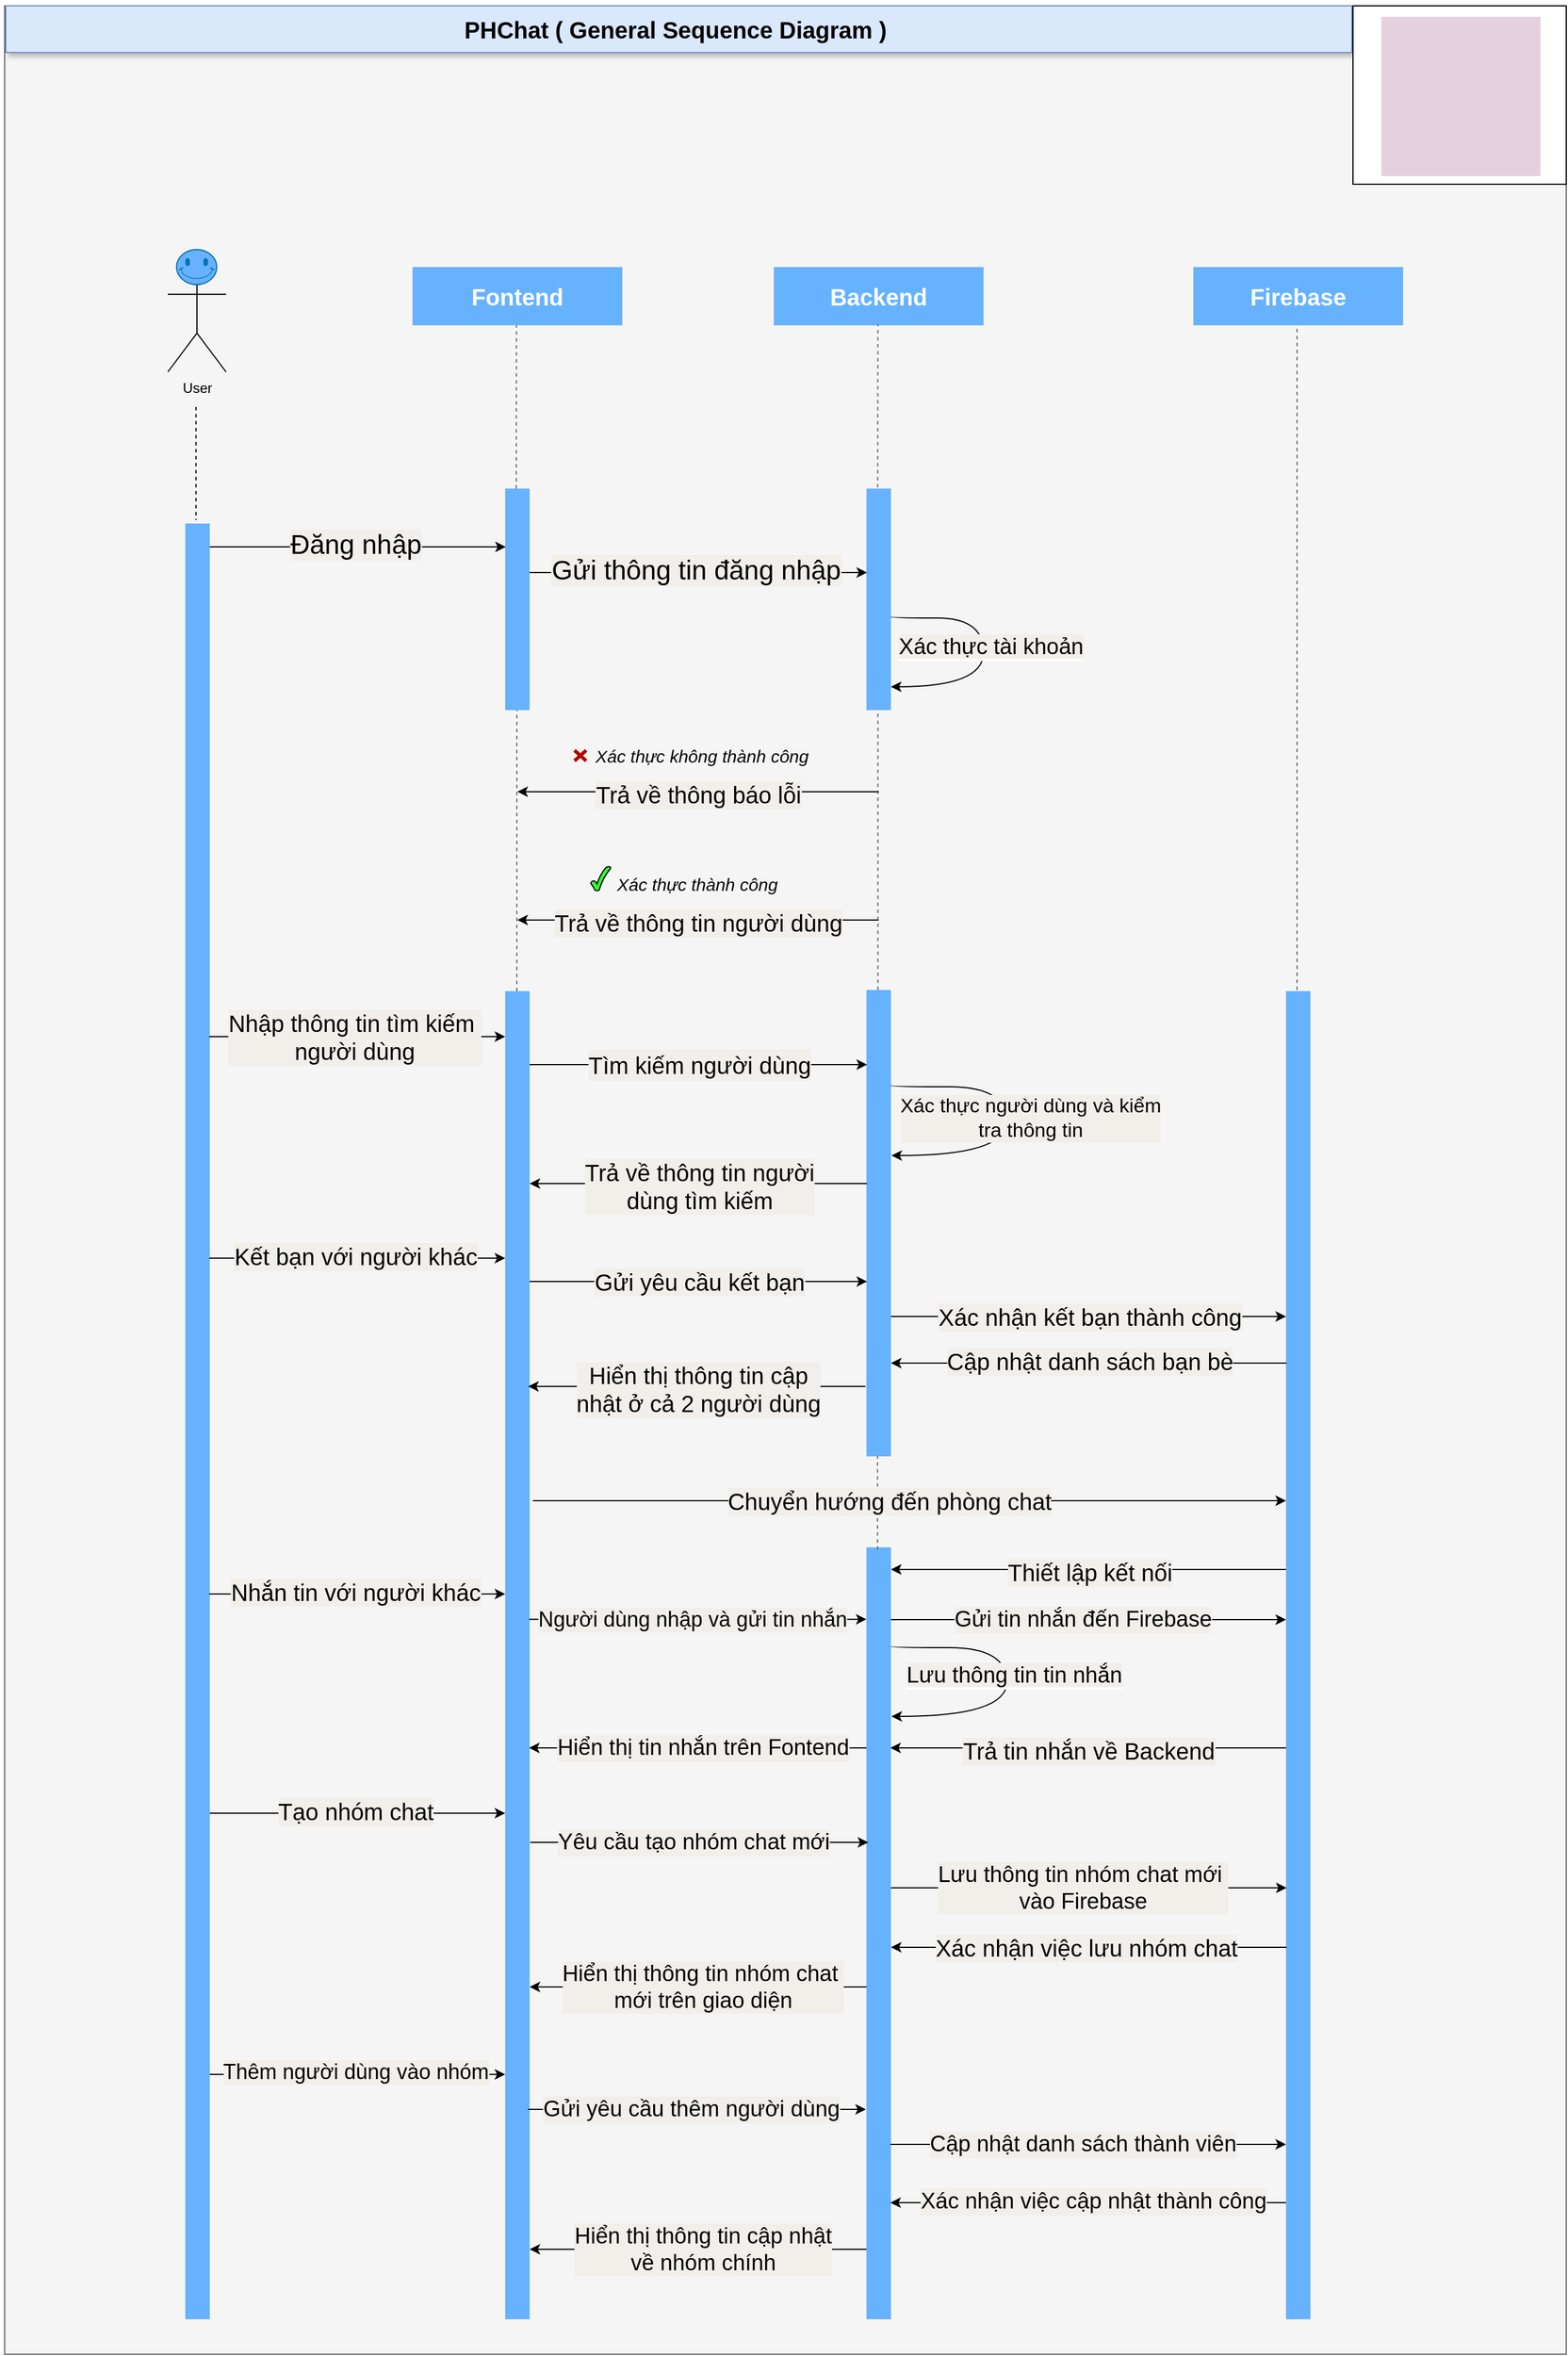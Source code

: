 <mxfile version="24.8.3">
  <diagram name="Page-1" id="2YBvvXClWsGukQMizWep">
    <mxGraphModel dx="3850" dy="1591" grid="0" gridSize="10" guides="1" tooltips="1" connect="1" arrows="1" fold="1" page="1" pageScale="1" pageWidth="850" pageHeight="1100" math="0" shadow="0">
      <root>
        <mxCell id="0" />
        <mxCell id="1" parent="0" />
        <mxCell id="v8VGOVytLQ8regFW3jZ1-139" value="" style="rounded=0;whiteSpace=wrap;html=1;strokeColor=#66B2FF;" parent="1" vertex="1">
          <mxGeometry x="350" y="800" width="440" height="240" as="geometry" />
        </mxCell>
        <mxCell id="v8VGOVytLQ8regFW3jZ1-137" value="" style="verticalLabelPosition=bottom;verticalAlign=top;html=1;shape=mxgraph.basic.patternFillRect;fillStyle=diag;step=5;fillStrokeWidth=0.2;fillStrokeColor=#dddddd;fillColor=#1ba1e2;fontColor=#ffffff;strokeColor=#006EAF;" parent="1" vertex="1">
          <mxGeometry x="340" y="800" width="450" height="240" as="geometry" />
        </mxCell>
        <mxCell id="v8VGOVytLQ8regFW3jZ1-112" value="" style="verticalLabelPosition=bottom;verticalAlign=top;html=1;shape=mxgraph.basic.patternFillRect;fillStyle=diag;step=5;fillStrokeWidth=0.2;fillStrokeColor=#dddddd;strokeWidth=2;strokeColor=#66B2FF;" parent="1" vertex="1">
          <mxGeometry x="310" y="800" width="510" height="240" as="geometry" />
        </mxCell>
        <mxCell id="v8VGOVytLQ8regFW3jZ1-55" value="" style="endArrow=classic;html=1;rounded=0;" parent="1" edge="1">
          <mxGeometry width="50" height="50" relative="1" as="geometry">
            <mxPoint x="419" y="1480" as="sourcePoint" />
            <mxPoint x="1069.5" y="1480.0" as="targetPoint" />
            <Array as="points">
              <mxPoint x="630" y="1480" />
              <mxPoint x="870" y="1480" />
            </Array>
          </mxGeometry>
        </mxCell>
        <mxCell id="v8VGOVytLQ8regFW3jZ1-56" value="Gửi yêu cầu chat" style="edgeLabel;html=1;align=center;verticalAlign=middle;resizable=0;points=[];fontSize=25;labelBackgroundColor=#F2EEEA;horizontal=1;" parent="v8VGOVytLQ8regFW3jZ1-55" vertex="1" connectable="0">
          <mxGeometry x="-0.008" y="2" relative="1" as="geometry">
            <mxPoint x="-20" as="offset" />
          </mxGeometry>
        </mxCell>
        <mxCell id="v8VGOVytLQ8regFW3jZ1-1" value="" style="rounded=0;whiteSpace=wrap;html=1;fillColor=#f5f5f5;fontColor=#333333;strokeColor=#666666;" parent="1" vertex="1">
          <mxGeometry x="-30" y="196" width="1340" height="2014" as="geometry" />
        </mxCell>
        <mxCell id="v8VGOVytLQ8regFW3jZ1-2" value="User" style="shape=umlActor;verticalLabelPosition=bottom;verticalAlign=top;html=1;outlineConnect=0;" parent="1" vertex="1">
          <mxGeometry x="110" y="410" width="50" height="100" as="geometry" />
        </mxCell>
        <mxCell id="v8VGOVytLQ8regFW3jZ1-3" value="&lt;font style=&quot;font-size: 20px;&quot; color=&quot;#ffffff&quot;&gt;&lt;b&gt;Fontend&lt;/b&gt;&lt;/font&gt;" style="rounded=0;whiteSpace=wrap;html=1;fillColor=#66B2FF;strokeColor=none;" parent="1" vertex="1">
          <mxGeometry x="320" y="420" width="180" height="50" as="geometry" />
        </mxCell>
        <mxCell id="v8VGOVytLQ8regFW3jZ1-4" value="&lt;font style=&quot;font-size: 20px;&quot; color=&quot;#ffffff&quot;&gt;&lt;b&gt;Backend&lt;/b&gt;&lt;/font&gt;" style="rounded=0;whiteSpace=wrap;html=1;strokeColor=none;fillColor=#66B2FF;" parent="1" vertex="1">
          <mxGeometry x="630" y="420" width="180" height="50" as="geometry" />
        </mxCell>
        <mxCell id="v8VGOVytLQ8regFW3jZ1-5" value="&lt;font size=&quot;1&quot; color=&quot;#ffffff&quot;&gt;&lt;b style=&quot;font-size: 20px;&quot;&gt;Firebase&lt;/b&gt;&lt;/font&gt;" style="rounded=0;whiteSpace=wrap;html=1;fillColor=#66B2FF;strokeColor=none;" parent="1" vertex="1">
          <mxGeometry x="990" y="420" width="180" height="50" as="geometry" />
        </mxCell>
        <mxCell id="v8VGOVytLQ8regFW3jZ1-6" value="" style="endArrow=none;dashed=1;html=1;rounded=0;" parent="1" edge="1">
          <mxGeometry width="50" height="50" relative="1" as="geometry">
            <mxPoint x="134.17" y="540.002" as="sourcePoint" />
            <mxPoint x="134.17" y="637" as="targetPoint" />
          </mxGeometry>
        </mxCell>
        <mxCell id="v8VGOVytLQ8regFW3jZ1-7" value="" style="html=1;points=[[0,0,0,0,5],[0,1,0,0,-5],[1,0,0,0,5],[1,1,0,0,-5]];perimeter=orthogonalPerimeter;outlineConnect=0;targetShapes=umlLifeline;portConstraint=eastwest;newEdgeStyle={&quot;curved&quot;:0,&quot;rounded&quot;:0};fillColor=#66B2FF;fontColor=#ffffff;strokeColor=none;" parent="1" vertex="1">
          <mxGeometry x="125" y="640" width="21" height="1540" as="geometry" />
        </mxCell>
        <mxCell id="v8VGOVytLQ8regFW3jZ1-8" value="" style="endArrow=none;dashed=1;html=1;rounded=0;fillColor=#f5f5f5;strokeColor=#666666;" parent="1" edge="1">
          <mxGeometry width="50" height="50" relative="1" as="geometry">
            <mxPoint x="409" y="610" as="sourcePoint" />
            <mxPoint x="409.17" y="470" as="targetPoint" />
          </mxGeometry>
        </mxCell>
        <mxCell id="v8VGOVytLQ8regFW3jZ1-10" value="" style="html=1;points=[[0,0,0,0,5],[0,1,0,0,-5],[1,0,0,0,5],[1,1,0,0,-5]];perimeter=orthogonalPerimeter;outlineConnect=0;targetShapes=umlLifeline;portConstraint=eastwest;newEdgeStyle={&quot;curved&quot;:0,&quot;rounded&quot;:0};fillColor=#66B2FF;strokeColor=none;" parent="1" vertex="1">
          <mxGeometry x="709.5" y="610" width="21" height="190" as="geometry" />
        </mxCell>
        <mxCell id="v8VGOVytLQ8regFW3jZ1-11" value="" style="endArrow=none;dashed=1;html=1;rounded=0;fillColor=#f5f5f5;strokeColor=#666666;" parent="1" edge="1">
          <mxGeometry width="50" height="50" relative="1" as="geometry">
            <mxPoint x="719.17" y="609" as="sourcePoint" />
            <mxPoint x="719.34" y="469" as="targetPoint" />
          </mxGeometry>
        </mxCell>
        <mxCell id="v8VGOVytLQ8regFW3jZ1-12" value="" style="html=1;points=[[0,0,0,0,5],[0,1,0,0,-5],[1,0,0,0,5],[1,1,0,0,-5]];perimeter=orthogonalPerimeter;outlineConnect=0;targetShapes=umlLifeline;portConstraint=eastwest;newEdgeStyle={&quot;curved&quot;:0,&quot;rounded&quot;:0};fillColor=#66B2FF;strokeColor=none;" parent="1" vertex="1">
          <mxGeometry x="399.5" y="610" width="21" height="190" as="geometry" />
        </mxCell>
        <mxCell id="v8VGOVytLQ8regFW3jZ1-14" value="&lt;font style=&quot;font-size: 20px;&quot;&gt;&lt;b&gt;PHChat (&amp;nbsp;&lt;/b&gt;&lt;b&gt;General&amp;nbsp;&lt;/b&gt;&lt;b&gt;Sequence Diagram )&amp;nbsp;&lt;/b&gt;&lt;/font&gt;" style="rounded=0;whiteSpace=wrap;html=1;shadow=1;strokeColor=#6c8ebf;fillColor=#dae8fc;" parent="1" vertex="1">
          <mxGeometry x="-29" y="196" width="1155" height="40" as="geometry" />
        </mxCell>
        <mxCell id="v8VGOVytLQ8regFW3jZ1-18" value="" style="html=1;points=[[0,0,0,0,5],[0,1,0,0,-5],[1,0,0,0,5],[1,1,0,0,-5]];perimeter=orthogonalPerimeter;outlineConnect=0;targetShapes=umlLifeline;portConstraint=eastwest;newEdgeStyle={&quot;curved&quot;:0,&quot;rounded&quot;:0};fillColor=#66B2FF;strokeColor=none;" parent="1" vertex="1">
          <mxGeometry x="399.5" y="1041" width="21" height="730" as="geometry" />
        </mxCell>
        <mxCell id="v8VGOVytLQ8regFW3jZ1-19" value="" style="html=1;points=[[0,0,0,0,5],[0,1,0,0,-5],[1,0,0,0,5],[1,1,0,0,-5]];perimeter=orthogonalPerimeter;outlineConnect=0;targetShapes=umlLifeline;portConstraint=eastwest;newEdgeStyle={&quot;curved&quot;:0,&quot;rounded&quot;:0};fillColor=#66B2FF;strokeColor=none;" parent="1" vertex="1">
          <mxGeometry x="709.5" y="1040" width="21" height="400" as="geometry" />
        </mxCell>
        <mxCell id="v8VGOVytLQ8regFW3jZ1-20" value="" style="html=1;points=[[0,0,0,0,5],[0,1,0,0,-5],[1,0,0,0,5],[1,1,0,0,-5]];perimeter=orthogonalPerimeter;outlineConnect=0;targetShapes=umlLifeline;portConstraint=eastwest;newEdgeStyle={&quot;curved&quot;:0,&quot;rounded&quot;:0};fillColor=#66B2FF;strokeColor=none;" parent="1" vertex="1">
          <mxGeometry x="1069.5" y="1041" width="21" height="730" as="geometry" />
        </mxCell>
        <mxCell id="v8VGOVytLQ8regFW3jZ1-21" value="" style="endArrow=none;dashed=1;html=1;rounded=0;fillColor=#f5f5f5;strokeColor=#666666;entryX=0.5;entryY=1;entryDx=0;entryDy=0;" parent="1" edge="1">
          <mxGeometry width="50" height="50" relative="1" as="geometry">
            <mxPoint x="1079" y="1040" as="sourcePoint" />
            <mxPoint x="1079" y="470" as="targetPoint" />
          </mxGeometry>
        </mxCell>
        <mxCell id="v8VGOVytLQ8regFW3jZ1-22" value="" style="endArrow=none;dashed=1;html=1;rounded=0;fillColor=#f5f5f5;strokeColor=#666666;" parent="1" source="v8VGOVytLQ8regFW3jZ1-19" edge="1">
          <mxGeometry width="50" height="50" relative="1" as="geometry">
            <mxPoint x="719" y="1020" as="sourcePoint" />
            <mxPoint x="719.34" y="800" as="targetPoint" />
          </mxGeometry>
        </mxCell>
        <mxCell id="v8VGOVytLQ8regFW3jZ1-24" value="" style="endArrow=none;dashed=1;html=1;rounded=0;fillColor=#f5f5f5;strokeColor=#666666;" parent="1" source="v8VGOVytLQ8regFW3jZ1-18" edge="1">
          <mxGeometry width="50" height="50" relative="1" as="geometry">
            <mxPoint x="410" y="980" as="sourcePoint" />
            <mxPoint x="409.51" y="800" as="targetPoint" />
          </mxGeometry>
        </mxCell>
        <mxCell id="v8VGOVytLQ8regFW3jZ1-25" value="" style="verticalLabelPosition=bottom;verticalAlign=top;html=1;shape=mxgraph.basic.smiley;fillColor=#66B2FF;fontColor=#ffffff;strokeColor=#006EAF;" parent="1" vertex="1">
          <mxGeometry x="117.5" y="405" width="34.5" height="30" as="geometry" />
        </mxCell>
        <mxCell id="v8VGOVytLQ8regFW3jZ1-30" value="" style="endArrow=classic;html=1;rounded=0;" parent="1" edge="1">
          <mxGeometry width="50" height="50" relative="1" as="geometry">
            <mxPoint x="146" y="660" as="sourcePoint" />
            <mxPoint x="400" y="660" as="targetPoint" />
          </mxGeometry>
        </mxCell>
        <mxCell id="v8VGOVytLQ8regFW3jZ1-31" value="Đăng nhập" style="edgeLabel;html=1;align=center;verticalAlign=middle;resizable=0;points=[];fontSize=23;labelBackgroundColor=#F2EEEA;horizontal=1;" parent="v8VGOVytLQ8regFW3jZ1-30" vertex="1" connectable="0">
          <mxGeometry x="-0.008" y="2" relative="1" as="geometry">
            <mxPoint x="-1" as="offset" />
          </mxGeometry>
        </mxCell>
        <mxCell id="v8VGOVytLQ8regFW3jZ1-34" value="" style="endArrow=classic;html=1;rounded=0;" parent="1" edge="1">
          <mxGeometry width="50" height="50" relative="1" as="geometry">
            <mxPoint x="420.5" y="682" as="sourcePoint" />
            <mxPoint x="710" y="682" as="targetPoint" />
          </mxGeometry>
        </mxCell>
        <mxCell id="v8VGOVytLQ8regFW3jZ1-35" value="Gửi thông tin đăng nhập" style="edgeLabel;html=1;align=center;verticalAlign=middle;resizable=0;points=[];fontSize=23;labelBackgroundColor=#F2EEEA;horizontal=1;" parent="v8VGOVytLQ8regFW3jZ1-34" vertex="1" connectable="0">
          <mxGeometry x="-0.008" y="2" relative="1" as="geometry">
            <mxPoint x="-1" as="offset" />
          </mxGeometry>
        </mxCell>
        <mxCell id="v8VGOVytLQ8regFW3jZ1-44" value="" style="endArrow=classic;html=1;rounded=0;edgeStyle=orthogonalEdgeStyle;curved=1;" parent="1" target="v8VGOVytLQ8regFW3jZ1-10" edge="1">
          <mxGeometry width="50" height="50" relative="1" as="geometry">
            <mxPoint x="730.5" y="720" as="sourcePoint" />
            <mxPoint x="900" y="780" as="targetPoint" />
            <Array as="points">
              <mxPoint x="810" y="721" />
              <mxPoint x="810" y="780" />
            </Array>
          </mxGeometry>
        </mxCell>
        <mxCell id="v8VGOVytLQ8regFW3jZ1-46" value="Text" style="edgeLabel;html=1;align=center;verticalAlign=middle;resizable=0;points=[];" parent="v8VGOVytLQ8regFW3jZ1-44" vertex="1" connectable="0">
          <mxGeometry x="-0.038" y="-1" relative="1" as="geometry">
            <mxPoint as="offset" />
          </mxGeometry>
        </mxCell>
        <mxCell id="v8VGOVytLQ8regFW3jZ1-47" value="&lt;span style=&quot;background-color: rgb(242, 238, 234); font-size: 19px;&quot;&gt;Xác thực tài khoản&lt;/span&gt;" style="edgeLabel;html=1;align=center;verticalAlign=middle;resizable=0;points=[];fontSize=19;" parent="v8VGOVytLQ8regFW3jZ1-44" vertex="1" connectable="0">
          <mxGeometry x="-0.053" relative="1" as="geometry">
            <mxPoint x="6" y="2" as="offset" />
          </mxGeometry>
        </mxCell>
        <mxCell id="v8VGOVytLQ8regFW3jZ1-48" value="" style="endArrow=classic;html=1;rounded=0;" parent="1" edge="1">
          <mxGeometry width="50" height="50" relative="1" as="geometry">
            <mxPoint x="720" y="870" as="sourcePoint" />
            <mxPoint x="410" y="870" as="targetPoint" />
          </mxGeometry>
        </mxCell>
        <mxCell id="v8VGOVytLQ8regFW3jZ1-49" value="Trả về thông báo lỗi" style="edgeLabel;html=1;align=center;verticalAlign=middle;resizable=0;points=[];fontSize=20;labelBackgroundColor=#F2EEEA;horizontal=1;" parent="v8VGOVytLQ8regFW3jZ1-48" vertex="1" connectable="0">
          <mxGeometry x="-0.008" y="2" relative="1" as="geometry">
            <mxPoint x="-1" as="offset" />
          </mxGeometry>
        </mxCell>
        <mxCell id="v8VGOVytLQ8regFW3jZ1-50" value="" style="endArrow=classic;html=1;rounded=0;" parent="1" edge="1">
          <mxGeometry width="50" height="50" relative="1" as="geometry">
            <mxPoint x="720" y="980" as="sourcePoint" />
            <mxPoint x="410" y="980" as="targetPoint" />
          </mxGeometry>
        </mxCell>
        <mxCell id="v8VGOVytLQ8regFW3jZ1-51" value="Trả về thông tin người dùng" style="edgeLabel;html=1;align=center;verticalAlign=middle;resizable=0;points=[];fontSize=20;labelBackgroundColor=#F2EEEA;horizontal=1;" parent="v8VGOVytLQ8regFW3jZ1-50" vertex="1" connectable="0">
          <mxGeometry x="-0.008" y="2" relative="1" as="geometry">
            <mxPoint x="-1" as="offset" />
          </mxGeometry>
        </mxCell>
        <mxCell id="v8VGOVytLQ8regFW3jZ1-52" value="&lt;font style=&quot;font-size: 15px;&quot;&gt;&lt;i&gt;Xác thực không thành công&lt;/i&gt;&lt;/font&gt;" style="text;html=1;align=center;verticalAlign=middle;resizable=0;points=[];autosize=1;strokeColor=none;fillColor=none;" parent="1" vertex="1">
          <mxGeometry x="463" y="824" width="210" height="30" as="geometry" />
        </mxCell>
        <mxCell id="v8VGOVytLQ8regFW3jZ1-53" value="&lt;font style=&quot;font-size: 15px;&quot;&gt;&lt;i&gt;Xác thực thành công&lt;/i&gt;&lt;/font&gt;" style="text;html=1;align=center;verticalAlign=middle;resizable=0;points=[];autosize=1;strokeColor=none;fillColor=none;" parent="1" vertex="1">
          <mxGeometry x="484" y="934" width="160" height="30" as="geometry" />
        </mxCell>
        <mxCell id="v8VGOVytLQ8regFW3jZ1-59" value="" style="endArrow=classic;html=1;rounded=0;" parent="1" edge="1">
          <mxGeometry width="50" height="50" relative="1" as="geometry">
            <mxPoint x="145.5" y="1270" as="sourcePoint" />
            <mxPoint x="399.5" y="1270" as="targetPoint" />
          </mxGeometry>
        </mxCell>
        <mxCell id="v8VGOVytLQ8regFW3jZ1-60" value="Kết bạn với người khác" style="edgeLabel;html=1;align=center;verticalAlign=middle;resizable=0;points=[];fontSize=20;labelBackgroundColor=#F2EEEA;horizontal=1;" parent="v8VGOVytLQ8regFW3jZ1-59" vertex="1" connectable="0">
          <mxGeometry x="-0.008" y="2" relative="1" as="geometry">
            <mxPoint x="-1" as="offset" />
          </mxGeometry>
        </mxCell>
        <mxCell id="v8VGOVytLQ8regFW3jZ1-64" value="" style="endArrow=classic;html=1;rounded=0;exitX=0.976;exitY=0.738;exitDx=0;exitDy=0;exitPerimeter=0;" parent="1" source="v8VGOVytLQ8regFW3jZ1-18" target="v8VGOVytLQ8regFW3jZ1-103" edge="1">
          <mxGeometry width="50" height="50" relative="1" as="geometry">
            <mxPoint x="430" y="1580" as="sourcePoint" />
            <mxPoint x="690" y="1640" as="targetPoint" />
          </mxGeometry>
        </mxCell>
        <mxCell id="v8VGOVytLQ8regFW3jZ1-65" value="Người dùng nhập và gửi tin nhắn" style="edgeLabel;html=1;align=center;verticalAlign=middle;resizable=0;points=[];fontSize=18;labelBackgroundColor=#F2EEEA;horizontal=1;" parent="v8VGOVytLQ8regFW3jZ1-64" vertex="1" connectable="0">
          <mxGeometry x="-0.008" y="2" relative="1" as="geometry">
            <mxPoint x="-4" y="2" as="offset" />
          </mxGeometry>
        </mxCell>
        <mxCell id="v8VGOVytLQ8regFW3jZ1-66" value="" style="endArrow=classic;html=1;rounded=0;" parent="1" edge="1">
          <mxGeometry width="50" height="50" relative="1" as="geometry">
            <mxPoint x="730.5" y="1320" as="sourcePoint" />
            <mxPoint x="1069.5" y="1320" as="targetPoint" />
            <Array as="points" />
          </mxGeometry>
        </mxCell>
        <mxCell id="v8VGOVytLQ8regFW3jZ1-67" value="Xác nhận kết bạn thành công" style="edgeLabel;html=1;align=center;verticalAlign=middle;resizable=0;points=[];fontSize=20;labelBackgroundColor=#F2EEEA;horizontal=1;" parent="v8VGOVytLQ8regFW3jZ1-66" vertex="1" connectable="0">
          <mxGeometry x="-0.008" y="2" relative="1" as="geometry">
            <mxPoint x="2" y="2" as="offset" />
          </mxGeometry>
        </mxCell>
        <mxCell id="v8VGOVytLQ8regFW3jZ1-68" value="" style="endArrow=classic;html=1;rounded=0;" parent="1" edge="1">
          <mxGeometry width="50" height="50" relative="1" as="geometry">
            <mxPoint x="1069.5" y="1537.0" as="sourcePoint" />
            <mxPoint x="730.5" y="1537" as="targetPoint" />
          </mxGeometry>
        </mxCell>
        <mxCell id="v8VGOVytLQ8regFW3jZ1-69" value="Thiết lập kết nối" style="edgeLabel;html=1;align=center;verticalAlign=middle;resizable=0;points=[];fontSize=20;labelBackgroundColor=#F2EEEA;horizontal=1;" parent="v8VGOVytLQ8regFW3jZ1-68" vertex="1" connectable="0">
          <mxGeometry x="-0.008" y="2" relative="1" as="geometry">
            <mxPoint x="-1" as="offset" />
          </mxGeometry>
        </mxCell>
        <mxCell id="v8VGOVytLQ8regFW3jZ1-70" value="" style="shape=umlDestroy;whiteSpace=wrap;html=1;strokeWidth=3;targetShapes=umlLifeline;fillColor=#e51400;fontColor=#ffffff;strokeColor=#B20000;" parent="1" vertex="1">
          <mxGeometry x="459" y="834.5" width="10" height="9" as="geometry" />
        </mxCell>
        <mxCell id="v8VGOVytLQ8regFW3jZ1-72" value="" style="verticalLabelPosition=bottom;verticalAlign=top;html=1;shape=mxgraph.basic.tick;fillColor=#33FF33;" parent="1" vertex="1">
          <mxGeometry x="473" y="934" width="17" height="21" as="geometry" />
        </mxCell>
        <mxCell id="v8VGOVytLQ8regFW3jZ1-77" value="" style="endArrow=classic;html=1;rounded=0;edgeStyle=orthogonalEdgeStyle;curved=1;" parent="1" edge="1">
          <mxGeometry width="50" height="50" relative="1" as="geometry">
            <mxPoint x="730.5" y="1603" as="sourcePoint" />
            <mxPoint x="731" y="1663" as="targetPoint" />
            <Array as="points">
              <mxPoint x="830" y="1604" />
              <mxPoint x="830" y="1663" />
            </Array>
          </mxGeometry>
        </mxCell>
        <mxCell id="v8VGOVytLQ8regFW3jZ1-78" value="Text" style="edgeLabel;html=1;align=center;verticalAlign=middle;resizable=0;points=[];" parent="v8VGOVytLQ8regFW3jZ1-77" vertex="1" connectable="0">
          <mxGeometry x="-0.038" y="-1" relative="1" as="geometry">
            <mxPoint as="offset" />
          </mxGeometry>
        </mxCell>
        <mxCell id="v8VGOVytLQ8regFW3jZ1-79" value="&lt;span style=&quot;background-color: rgb(242, 238, 234); font-size: 19px;&quot;&gt;Lưu thông tin tin nhắn&lt;/span&gt;" style="edgeLabel;html=1;align=center;verticalAlign=middle;resizable=0;points=[];fontSize=19;" parent="v8VGOVytLQ8regFW3jZ1-77" vertex="1" connectable="0">
          <mxGeometry x="-0.053" relative="1" as="geometry">
            <mxPoint x="6" y="2" as="offset" />
          </mxGeometry>
        </mxCell>
        <mxCell id="v8VGOVytLQ8regFW3jZ1-80" value="" style="endArrow=classic;html=1;rounded=0;" parent="1" edge="1">
          <mxGeometry width="50" height="50" relative="1" as="geometry">
            <mxPoint x="1069.5" y="1690" as="sourcePoint" />
            <mxPoint x="730" y="1690" as="targetPoint" />
          </mxGeometry>
        </mxCell>
        <mxCell id="v8VGOVytLQ8regFW3jZ1-81" value="Trả tin nhắn về Backend" style="edgeLabel;html=1;align=center;verticalAlign=middle;resizable=0;points=[];fontSize=20;labelBackgroundColor=#F2EEEA;horizontal=1;" parent="v8VGOVytLQ8regFW3jZ1-80" vertex="1" connectable="0">
          <mxGeometry x="-0.008" y="2" relative="1" as="geometry">
            <mxPoint x="-1" as="offset" />
          </mxGeometry>
        </mxCell>
        <mxCell id="v8VGOVytLQ8regFW3jZ1-82" value="" style="endArrow=classic;html=1;rounded=0;" parent="1" edge="1">
          <mxGeometry width="50" height="50" relative="1" as="geometry">
            <mxPoint x="709.5" y="1690" as="sourcePoint" />
            <mxPoint x="420" y="1690" as="targetPoint" />
          </mxGeometry>
        </mxCell>
        <mxCell id="v8VGOVytLQ8regFW3jZ1-83" value="Hiển thị tin nhắn trên Fontend" style="edgeLabel;html=1;align=center;verticalAlign=middle;resizable=0;points=[];fontSize=19;labelBackgroundColor=#F2EEEA;horizontal=1;" parent="v8VGOVytLQ8regFW3jZ1-82" vertex="1" connectable="0">
          <mxGeometry x="-0.008" y="2" relative="1" as="geometry">
            <mxPoint x="3" y="-2" as="offset" />
          </mxGeometry>
        </mxCell>
        <mxCell id="v8VGOVytLQ8regFW3jZ1-85" value="" style="endArrow=classic;html=1;rounded=0;" parent="1" edge="1">
          <mxGeometry width="50" height="50" relative="1" as="geometry">
            <mxPoint x="145.5" y="1080" as="sourcePoint" />
            <mxPoint x="399.5" y="1080" as="targetPoint" />
          </mxGeometry>
        </mxCell>
        <mxCell id="v8VGOVytLQ8regFW3jZ1-86" value="&lt;font style=&quot;font-size: 20px;&quot;&gt;Nhập thông tin tìm kiếm&amp;nbsp;&lt;/font&gt;&lt;div&gt;&lt;font style=&quot;font-size: 20px;&quot;&gt;người dùng&lt;/font&gt;&lt;/div&gt;" style="edgeLabel;html=1;align=center;verticalAlign=middle;resizable=0;points=[];fontSize=14;labelBackgroundColor=#F2EEEA;horizontal=1;" parent="v8VGOVytLQ8regFW3jZ1-85" vertex="1" connectable="0">
          <mxGeometry x="-0.008" y="2" relative="1" as="geometry">
            <mxPoint x="-2" y="2" as="offset" />
          </mxGeometry>
        </mxCell>
        <mxCell id="v8VGOVytLQ8regFW3jZ1-87" value="" style="endArrow=classic;html=1;rounded=0;" parent="1" edge="1">
          <mxGeometry width="50" height="50" relative="1" as="geometry">
            <mxPoint x="420.5" y="1104" as="sourcePoint" />
            <mxPoint x="710" y="1104" as="targetPoint" />
            <Array as="points">
              <mxPoint x="660" y="1104" />
            </Array>
          </mxGeometry>
        </mxCell>
        <mxCell id="v8VGOVytLQ8regFW3jZ1-88" value="&lt;font style=&quot;font-size: 20px;&quot;&gt;Tìm kiếm người dùng&lt;/font&gt;" style="edgeLabel;html=1;align=center;verticalAlign=middle;resizable=0;points=[];fontSize=23;labelBackgroundColor=#F2EEEA;horizontal=1;" parent="v8VGOVytLQ8regFW3jZ1-87" vertex="1" connectable="0">
          <mxGeometry x="-0.008" y="2" relative="1" as="geometry">
            <mxPoint x="2" y="2" as="offset" />
          </mxGeometry>
        </mxCell>
        <mxCell id="v8VGOVytLQ8regFW3jZ1-89" value="" style="endArrow=classic;html=1;rounded=0;edgeStyle=orthogonalEdgeStyle;curved=1;" parent="1" edge="1">
          <mxGeometry width="50" height="50" relative="1" as="geometry">
            <mxPoint x="730.5" y="1122" as="sourcePoint" />
            <mxPoint x="731" y="1182" as="targetPoint" />
            <Array as="points">
              <mxPoint x="830" y="1123" />
              <mxPoint x="830" y="1182" />
            </Array>
          </mxGeometry>
        </mxCell>
        <mxCell id="v8VGOVytLQ8regFW3jZ1-90" value="Text" style="edgeLabel;html=1;align=center;verticalAlign=middle;resizable=0;points=[];" parent="v8VGOVytLQ8regFW3jZ1-89" vertex="1" connectable="0">
          <mxGeometry x="-0.038" y="-1" relative="1" as="geometry">
            <mxPoint as="offset" />
          </mxGeometry>
        </mxCell>
        <mxCell id="v8VGOVytLQ8regFW3jZ1-91" value="&lt;span style=&quot;font-size: 17px;&quot;&gt;Xác thực người dùng và kiểm&lt;/span&gt;&lt;div style=&quot;font-size: 17px;&quot;&gt;&lt;span style=&quot;font-size: 17px;&quot;&gt;tra thông tin&lt;/span&gt;&lt;/div&gt;" style="edgeLabel;html=1;align=center;verticalAlign=middle;resizable=0;points=[];fontSize=17;labelBackgroundColor=#F2EEEA;" parent="v8VGOVytLQ8regFW3jZ1-89" vertex="1" connectable="0">
          <mxGeometry x="-0.053" relative="1" as="geometry">
            <mxPoint x="20" y="5" as="offset" />
          </mxGeometry>
        </mxCell>
        <mxCell id="v8VGOVytLQ8regFW3jZ1-92" value="" style="endArrow=classic;html=1;rounded=0;" parent="1" edge="1">
          <mxGeometry width="50" height="50" relative="1" as="geometry">
            <mxPoint x="710" y="1206" as="sourcePoint" />
            <mxPoint x="420.5" y="1206" as="targetPoint" />
          </mxGeometry>
        </mxCell>
        <mxCell id="v8VGOVytLQ8regFW3jZ1-93" value="Trả về thông tin người&lt;div&gt;dùng tìm kiếm&lt;/div&gt;" style="edgeLabel;html=1;align=center;verticalAlign=middle;resizable=0;points=[];fontSize=20;labelBackgroundColor=#F2EEEA;horizontal=1;" parent="v8VGOVytLQ8regFW3jZ1-92" vertex="1" connectable="0">
          <mxGeometry x="-0.008" y="2" relative="1" as="geometry">
            <mxPoint x="-1" as="offset" />
          </mxGeometry>
        </mxCell>
        <mxCell id="v8VGOVytLQ8regFW3jZ1-97" value="" style="endArrow=classic;html=1;rounded=0;" parent="1" edge="1">
          <mxGeometry width="50" height="50" relative="1" as="geometry">
            <mxPoint x="420.5" y="1290" as="sourcePoint" />
            <mxPoint x="710" y="1290" as="targetPoint" />
            <Array as="points">
              <mxPoint x="660" y="1290" />
            </Array>
          </mxGeometry>
        </mxCell>
        <mxCell id="v8VGOVytLQ8regFW3jZ1-98" value="Gửi yêu cầu kết bạn" style="edgeLabel;html=1;align=center;verticalAlign=middle;resizable=0;points=[];fontSize=20;labelBackgroundColor=#F2EEEA;horizontal=1;" parent="v8VGOVytLQ8regFW3jZ1-97" vertex="1" connectable="0">
          <mxGeometry x="-0.008" y="2" relative="1" as="geometry">
            <mxPoint x="2" y="2" as="offset" />
          </mxGeometry>
        </mxCell>
        <mxCell id="v8VGOVytLQ8regFW3jZ1-99" value="" style="endArrow=classic;html=1;rounded=0;" parent="1" edge="1">
          <mxGeometry width="50" height="50" relative="1" as="geometry">
            <mxPoint x="1070" y="1360" as="sourcePoint" />
            <mxPoint x="730.5" y="1360" as="targetPoint" />
          </mxGeometry>
        </mxCell>
        <mxCell id="v8VGOVytLQ8regFW3jZ1-100" value="Cập nhật danh sách bạn bè" style="edgeLabel;html=1;align=center;verticalAlign=middle;resizable=0;points=[];fontSize=20;labelBackgroundColor=#F2EEEA;horizontal=1;" parent="v8VGOVytLQ8regFW3jZ1-99" vertex="1" connectable="0">
          <mxGeometry x="-0.008" y="2" relative="1" as="geometry">
            <mxPoint x="-1" y="-4" as="offset" />
          </mxGeometry>
        </mxCell>
        <mxCell id="v8VGOVytLQ8regFW3jZ1-101" value="" style="endArrow=classic;html=1;rounded=0;" parent="1" edge="1">
          <mxGeometry width="50" height="50" relative="1" as="geometry">
            <mxPoint x="708.75" y="1380" as="sourcePoint" />
            <mxPoint x="419.25" y="1380" as="targetPoint" />
          </mxGeometry>
        </mxCell>
        <mxCell id="v8VGOVytLQ8regFW3jZ1-102" value="Hiển thị thông tin cập&lt;div&gt;nhật ở cả 2 người dùng&lt;/div&gt;" style="edgeLabel;html=1;align=center;verticalAlign=middle;resizable=0;points=[];fontSize=20;labelBackgroundColor=#F2EEEA;horizontal=1;" parent="v8VGOVytLQ8regFW3jZ1-101" vertex="1" connectable="0">
          <mxGeometry x="-0.008" y="2" relative="1" as="geometry">
            <mxPoint x="-1" as="offset" />
          </mxGeometry>
        </mxCell>
        <mxCell id="v8VGOVytLQ8regFW3jZ1-103" value="" style="html=1;points=[[0,0,0,0,5],[0,1,0,0,-5],[1,0,0,0,5],[1,1,0,0,-5]];perimeter=orthogonalPerimeter;outlineConnect=0;targetShapes=umlLifeline;portConstraint=eastwest;newEdgeStyle={&quot;curved&quot;:0,&quot;rounded&quot;:0};fillColor=#66B2FF;strokeColor=none;" parent="1" vertex="1">
          <mxGeometry x="709.5" y="1518" width="21" height="250" as="geometry" />
        </mxCell>
        <mxCell id="v8VGOVytLQ8regFW3jZ1-105" value="" style="endArrow=classic;html=1;rounded=0;" parent="1" edge="1">
          <mxGeometry width="50" height="50" relative="1" as="geometry">
            <mxPoint x="145.5" y="1558" as="sourcePoint" />
            <mxPoint x="399.5" y="1558" as="targetPoint" />
          </mxGeometry>
        </mxCell>
        <mxCell id="v8VGOVytLQ8regFW3jZ1-106" value="Nhắn tin với người khác" style="edgeLabel;html=1;align=center;verticalAlign=middle;resizable=0;points=[];fontSize=20;labelBackgroundColor=#F2EEEA;horizontal=1;" parent="v8VGOVytLQ8regFW3jZ1-105" vertex="1" connectable="0">
          <mxGeometry x="-0.008" y="2" relative="1" as="geometry">
            <mxPoint x="-1" as="offset" />
          </mxGeometry>
        </mxCell>
        <mxCell id="v8VGOVytLQ8regFW3jZ1-107" value="" style="endArrow=classic;html=1;rounded=0;exitX=0.976;exitY=0.738;exitDx=0;exitDy=0;exitPerimeter=0;" parent="1" target="v8VGOVytLQ8regFW3jZ1-20" edge="1">
          <mxGeometry width="50" height="50" relative="1" as="geometry">
            <mxPoint x="730.5" y="1580" as="sourcePoint" />
            <mxPoint x="1020.5" y="1580" as="targetPoint" />
          </mxGeometry>
        </mxCell>
        <mxCell id="v8VGOVytLQ8regFW3jZ1-108" value="Gửi tin nhắn đến Firebase" style="edgeLabel;html=1;align=center;verticalAlign=middle;resizable=0;points=[];fontSize=19;labelBackgroundColor=#F2EEEA;horizontal=1;" parent="v8VGOVytLQ8regFW3jZ1-107" vertex="1" connectable="0">
          <mxGeometry x="-0.008" y="2" relative="1" as="geometry">
            <mxPoint x="-4" y="2" as="offset" />
          </mxGeometry>
        </mxCell>
        <mxCell id="v8VGOVytLQ8regFW3jZ1-109" value="" style="html=1;points=[[0,0,0,0,5],[0,1,0,0,-5],[1,0,0,0,5],[1,1,0,0,-5]];perimeter=orthogonalPerimeter;outlineConnect=0;targetShapes=umlLifeline;portConstraint=eastwest;newEdgeStyle={&quot;curved&quot;:0,&quot;rounded&quot;:0};fillColor=#66B2FF;strokeColor=none;" parent="1" vertex="1">
          <mxGeometry x="399.5" y="1771" width="21" height="409" as="geometry" />
        </mxCell>
        <mxCell id="v8VGOVytLQ8regFW3jZ1-110" value="" style="html=1;points=[[0,0,0,0,5],[0,1,0,0,-5],[1,0,0,0,5],[1,1,0,0,-5]];perimeter=orthogonalPerimeter;outlineConnect=0;targetShapes=umlLifeline;portConstraint=eastwest;newEdgeStyle={&quot;curved&quot;:0,&quot;rounded&quot;:0};fillColor=#66B2FF;strokeColor=none;" parent="1" vertex="1">
          <mxGeometry x="709.5" y="1768" width="21" height="412" as="geometry" />
        </mxCell>
        <mxCell id="v8VGOVytLQ8regFW3jZ1-111" value="" style="html=1;points=[[0,0,0,0,5],[0,1,0,0,-5],[1,0,0,0,5],[1,1,0,0,-5]];perimeter=orthogonalPerimeter;outlineConnect=0;targetShapes=umlLifeline;portConstraint=eastwest;newEdgeStyle={&quot;curved&quot;:0,&quot;rounded&quot;:0};fillColor=#66B2FF;strokeColor=none;" parent="1" vertex="1">
          <mxGeometry x="1069.5" y="1771" width="21" height="409" as="geometry" />
        </mxCell>
        <mxCell id="v8VGOVytLQ8regFW3jZ1-113" value="" style="endArrow=classic;html=1;rounded=0;" parent="1" edge="1">
          <mxGeometry width="50" height="50" relative="1" as="geometry">
            <mxPoint x="146" y="1746" as="sourcePoint" />
            <mxPoint x="399.5" y="1746" as="targetPoint" />
          </mxGeometry>
        </mxCell>
        <mxCell id="v8VGOVytLQ8regFW3jZ1-114" value="Tạo nhóm chat" style="edgeLabel;html=1;align=center;verticalAlign=middle;resizable=0;points=[];fontSize=20;labelBackgroundColor=#F2EEEA;horizontal=1;" parent="v8VGOVytLQ8regFW3jZ1-113" vertex="1" connectable="0">
          <mxGeometry x="-0.008" y="2" relative="1" as="geometry">
            <mxPoint x="-1" as="offset" />
          </mxGeometry>
        </mxCell>
        <mxCell id="v8VGOVytLQ8regFW3jZ1-115" value="" style="endArrow=classic;html=1;rounded=0;exitX=0.976;exitY=0.738;exitDx=0;exitDy=0;exitPerimeter=0;" parent="1" edge="1">
          <mxGeometry width="50" height="50" relative="1" as="geometry">
            <mxPoint x="421" y="1771" as="sourcePoint" />
            <mxPoint x="711" y="1771" as="targetPoint" />
          </mxGeometry>
        </mxCell>
        <mxCell id="v8VGOVytLQ8regFW3jZ1-116" value="Yêu cầu tạo nhóm chat mới" style="edgeLabel;html=1;align=center;verticalAlign=middle;resizable=0;points=[];fontSize=19;labelBackgroundColor=#F2EEEA;horizontal=1;" parent="v8VGOVytLQ8regFW3jZ1-115" vertex="1" connectable="0">
          <mxGeometry x="-0.008" y="2" relative="1" as="geometry">
            <mxPoint x="-4" y="2" as="offset" />
          </mxGeometry>
        </mxCell>
        <mxCell id="v8VGOVytLQ8regFW3jZ1-118" value="" style="endArrow=none;dashed=1;html=1;rounded=0;fillColor=#f5f5f5;strokeColor=#666666;" parent="1" edge="1">
          <mxGeometry width="50" height="50" relative="1" as="geometry">
            <mxPoint x="719" y="1520" as="sourcePoint" />
            <mxPoint x="719" y="1440" as="targetPoint" />
          </mxGeometry>
        </mxCell>
        <mxCell id="v8VGOVytLQ8regFW3jZ1-119" value="" style="endArrow=classic;html=1;rounded=0;exitX=0.976;exitY=0.738;exitDx=0;exitDy=0;exitPerimeter=0;" parent="1" edge="1">
          <mxGeometry width="50" height="50" relative="1" as="geometry">
            <mxPoint x="730.5" y="1810" as="sourcePoint" />
            <mxPoint x="1070" y="1810" as="targetPoint" />
          </mxGeometry>
        </mxCell>
        <mxCell id="v8VGOVytLQ8regFW3jZ1-120" value="Lưu thông tin nhóm chat mới&amp;nbsp;&lt;div style=&quot;font-size: 19px;&quot;&gt;vào Firebase&lt;/div&gt;" style="edgeLabel;html=1;align=center;verticalAlign=middle;resizable=0;points=[];fontSize=19;labelBackgroundColor=#F2EEEA;horizontal=1;" parent="v8VGOVytLQ8regFW3jZ1-119" vertex="1" connectable="0">
          <mxGeometry x="-0.008" y="2" relative="1" as="geometry">
            <mxPoint x="-4" y="2" as="offset" />
          </mxGeometry>
        </mxCell>
        <mxCell id="v8VGOVytLQ8regFW3jZ1-121" value="" style="endArrow=classic;html=1;rounded=0;" parent="1" edge="1">
          <mxGeometry width="50" height="50" relative="1" as="geometry">
            <mxPoint x="1070" y="1861" as="sourcePoint" />
            <mxPoint x="730.5" y="1861" as="targetPoint" />
          </mxGeometry>
        </mxCell>
        <mxCell id="v8VGOVytLQ8regFW3jZ1-122" value="Xác nhận việc lưu nhóm chat" style="edgeLabel;html=1;align=center;verticalAlign=middle;resizable=0;points=[];fontSize=20;labelBackgroundColor=#F2EEEA;horizontal=1;" parent="v8VGOVytLQ8regFW3jZ1-121" vertex="1" connectable="0">
          <mxGeometry x="-0.008" y="2" relative="1" as="geometry">
            <mxPoint x="-4" y="-2" as="offset" />
          </mxGeometry>
        </mxCell>
        <mxCell id="v8VGOVytLQ8regFW3jZ1-123" value="" style="endArrow=classic;html=1;rounded=0;" parent="1" edge="1">
          <mxGeometry width="50" height="50" relative="1" as="geometry">
            <mxPoint x="709.5" y="1895" as="sourcePoint" />
            <mxPoint x="420.5" y="1895" as="targetPoint" />
          </mxGeometry>
        </mxCell>
        <mxCell id="v8VGOVytLQ8regFW3jZ1-124" value="Hiển thị thông tin nhóm chat&amp;nbsp;&lt;div style=&quot;font-size: 19px;&quot;&gt;mới trên giao diện&lt;/div&gt;" style="edgeLabel;html=1;align=center;verticalAlign=middle;resizable=0;points=[];fontSize=19;labelBackgroundColor=#F2EEEA;horizontal=1;" parent="v8VGOVytLQ8regFW3jZ1-123" vertex="1" connectable="0">
          <mxGeometry x="-0.008" y="2" relative="1" as="geometry">
            <mxPoint x="3" y="-2" as="offset" />
          </mxGeometry>
        </mxCell>
        <mxCell id="v8VGOVytLQ8regFW3jZ1-125" value="" style="endArrow=classic;html=1;rounded=0;" parent="1" edge="1">
          <mxGeometry width="50" height="50" relative="1" as="geometry">
            <mxPoint x="146" y="1970" as="sourcePoint" />
            <mxPoint x="399.5" y="1970" as="targetPoint" />
          </mxGeometry>
        </mxCell>
        <mxCell id="v8VGOVytLQ8regFW3jZ1-126" value="Thêm người dùng vào nhóm" style="edgeLabel;html=1;align=center;verticalAlign=middle;resizable=0;points=[];fontSize=18;labelBackgroundColor=#F2EEEA;horizontal=1;" parent="v8VGOVytLQ8regFW3jZ1-125" vertex="1" connectable="0">
          <mxGeometry x="-0.008" y="2" relative="1" as="geometry">
            <mxPoint x="-1" as="offset" />
          </mxGeometry>
        </mxCell>
        <mxCell id="v8VGOVytLQ8regFW3jZ1-127" value="" style="endArrow=classic;html=1;rounded=0;exitX=0.976;exitY=0.738;exitDx=0;exitDy=0;exitPerimeter=0;" parent="1" edge="1">
          <mxGeometry width="50" height="50" relative="1" as="geometry">
            <mxPoint x="419" y="2000" as="sourcePoint" />
            <mxPoint x="709" y="2000" as="targetPoint" />
          </mxGeometry>
        </mxCell>
        <mxCell id="v8VGOVytLQ8regFW3jZ1-128" value="Gửi yêu cầu thêm người dùng" style="edgeLabel;html=1;align=center;verticalAlign=middle;resizable=0;points=[];fontSize=19;labelBackgroundColor=#F2EEEA;horizontal=1;" parent="v8VGOVytLQ8regFW3jZ1-127" vertex="1" connectable="0">
          <mxGeometry x="-0.008" y="2" relative="1" as="geometry">
            <mxPoint x="-4" y="2" as="offset" />
          </mxGeometry>
        </mxCell>
        <mxCell id="v8VGOVytLQ8regFW3jZ1-129" value="" style="endArrow=classic;html=1;rounded=0;exitX=0.976;exitY=0.738;exitDx=0;exitDy=0;exitPerimeter=0;" parent="1" edge="1">
          <mxGeometry width="50" height="50" relative="1" as="geometry">
            <mxPoint x="730" y="2030" as="sourcePoint" />
            <mxPoint x="1069.5" y="2030" as="targetPoint" />
          </mxGeometry>
        </mxCell>
        <mxCell id="v8VGOVytLQ8regFW3jZ1-130" value="Cập nhật danh sách thành viên" style="edgeLabel;html=1;align=center;verticalAlign=middle;resizable=0;points=[];fontSize=19;labelBackgroundColor=#F2EEEA;horizontal=1;" parent="v8VGOVytLQ8regFW3jZ1-129" vertex="1" connectable="0">
          <mxGeometry x="-0.008" y="2" relative="1" as="geometry">
            <mxPoint x="-4" y="2" as="offset" />
          </mxGeometry>
        </mxCell>
        <mxCell id="v8VGOVytLQ8regFW3jZ1-131" value="" style="endArrow=classic;html=1;rounded=0;" parent="1" edge="1">
          <mxGeometry width="50" height="50" relative="1" as="geometry">
            <mxPoint x="1069.5" y="2080" as="sourcePoint" />
            <mxPoint x="730" y="2080" as="targetPoint" />
          </mxGeometry>
        </mxCell>
        <mxCell id="v8VGOVytLQ8regFW3jZ1-132" value="Xác nhận việc cập nhật thành công" style="edgeLabel;html=1;align=center;verticalAlign=middle;resizable=0;points=[];fontSize=19;labelBackgroundColor=#F2EEEA;horizontal=1;" parent="v8VGOVytLQ8regFW3jZ1-131" vertex="1" connectable="0">
          <mxGeometry x="-0.008" y="2" relative="1" as="geometry">
            <mxPoint x="3" y="-3" as="offset" />
          </mxGeometry>
        </mxCell>
        <mxCell id="v8VGOVytLQ8regFW3jZ1-133" value="" style="endArrow=classic;html=1;rounded=0;" parent="1" edge="1">
          <mxGeometry width="50" height="50" relative="1" as="geometry">
            <mxPoint x="709.5" y="2120" as="sourcePoint" />
            <mxPoint x="420.5" y="2120" as="targetPoint" />
          </mxGeometry>
        </mxCell>
        <mxCell id="v8VGOVytLQ8regFW3jZ1-134" value="Hiển thị thông tin cập nhật&lt;div&gt;về nhóm chính&lt;/div&gt;" style="edgeLabel;html=1;align=center;verticalAlign=middle;resizable=0;points=[];fontSize=19;labelBackgroundColor=#F2EEEA;horizontal=1;" parent="v8VGOVytLQ8regFW3jZ1-133" vertex="1" connectable="0">
          <mxGeometry x="-0.008" y="2" relative="1" as="geometry">
            <mxPoint x="3" y="-2" as="offset" />
          </mxGeometry>
        </mxCell>
        <mxCell id="_GPbVLTs7vNljHUmb9-W-1" value="" style="endArrow=classic;html=1;rounded=0;" parent="1" target="v8VGOVytLQ8regFW3jZ1-20" edge="1">
          <mxGeometry width="50" height="50" relative="1" as="geometry">
            <mxPoint x="423.25" y="1478" as="sourcePoint" />
            <mxPoint x="712.75" y="1478" as="targetPoint" />
            <Array as="points">
              <mxPoint x="662.75" y="1478" />
            </Array>
          </mxGeometry>
        </mxCell>
        <mxCell id="_GPbVLTs7vNljHUmb9-W-2" value="Chuyển hướng đến phòng chat" style="edgeLabel;html=1;align=center;verticalAlign=middle;resizable=0;points=[];fontSize=20;labelBackgroundColor=#F2EEEA;horizontal=1;" parent="_GPbVLTs7vNljHUmb9-W-1" vertex="1" connectable="0">
          <mxGeometry x="-0.008" y="2" relative="1" as="geometry">
            <mxPoint x="-15" y="2" as="offset" />
          </mxGeometry>
        </mxCell>
        <mxCell id="_GPbVLTs7vNljHUmb9-W-3" value="" style="rounded=0;whiteSpace=wrap;html=1;" parent="1" vertex="1">
          <mxGeometry x="1127" y="196" width="183" height="153" as="geometry" />
        </mxCell>
        <mxCell id="_GPbVLTs7vNljHUmb9-W-4" value="" style="shape=image;verticalLabelPosition=bottom;labelBackgroundColor=default;verticalAlign=top;aspect=fixed;imageAspect=0;image=https://upload.wikimedia.org/wikipedia/vi/1/19/Untitled-1.png;imageBackground=#E6D0DE;imageBorder=#ffffff;strokeWidth=6;shadow=0;" parent="1" vertex="1">
          <mxGeometry x="1148.25" y="202.25" width="142.75" height="142.75" as="geometry" />
        </mxCell>
      </root>
    </mxGraphModel>
  </diagram>
</mxfile>
